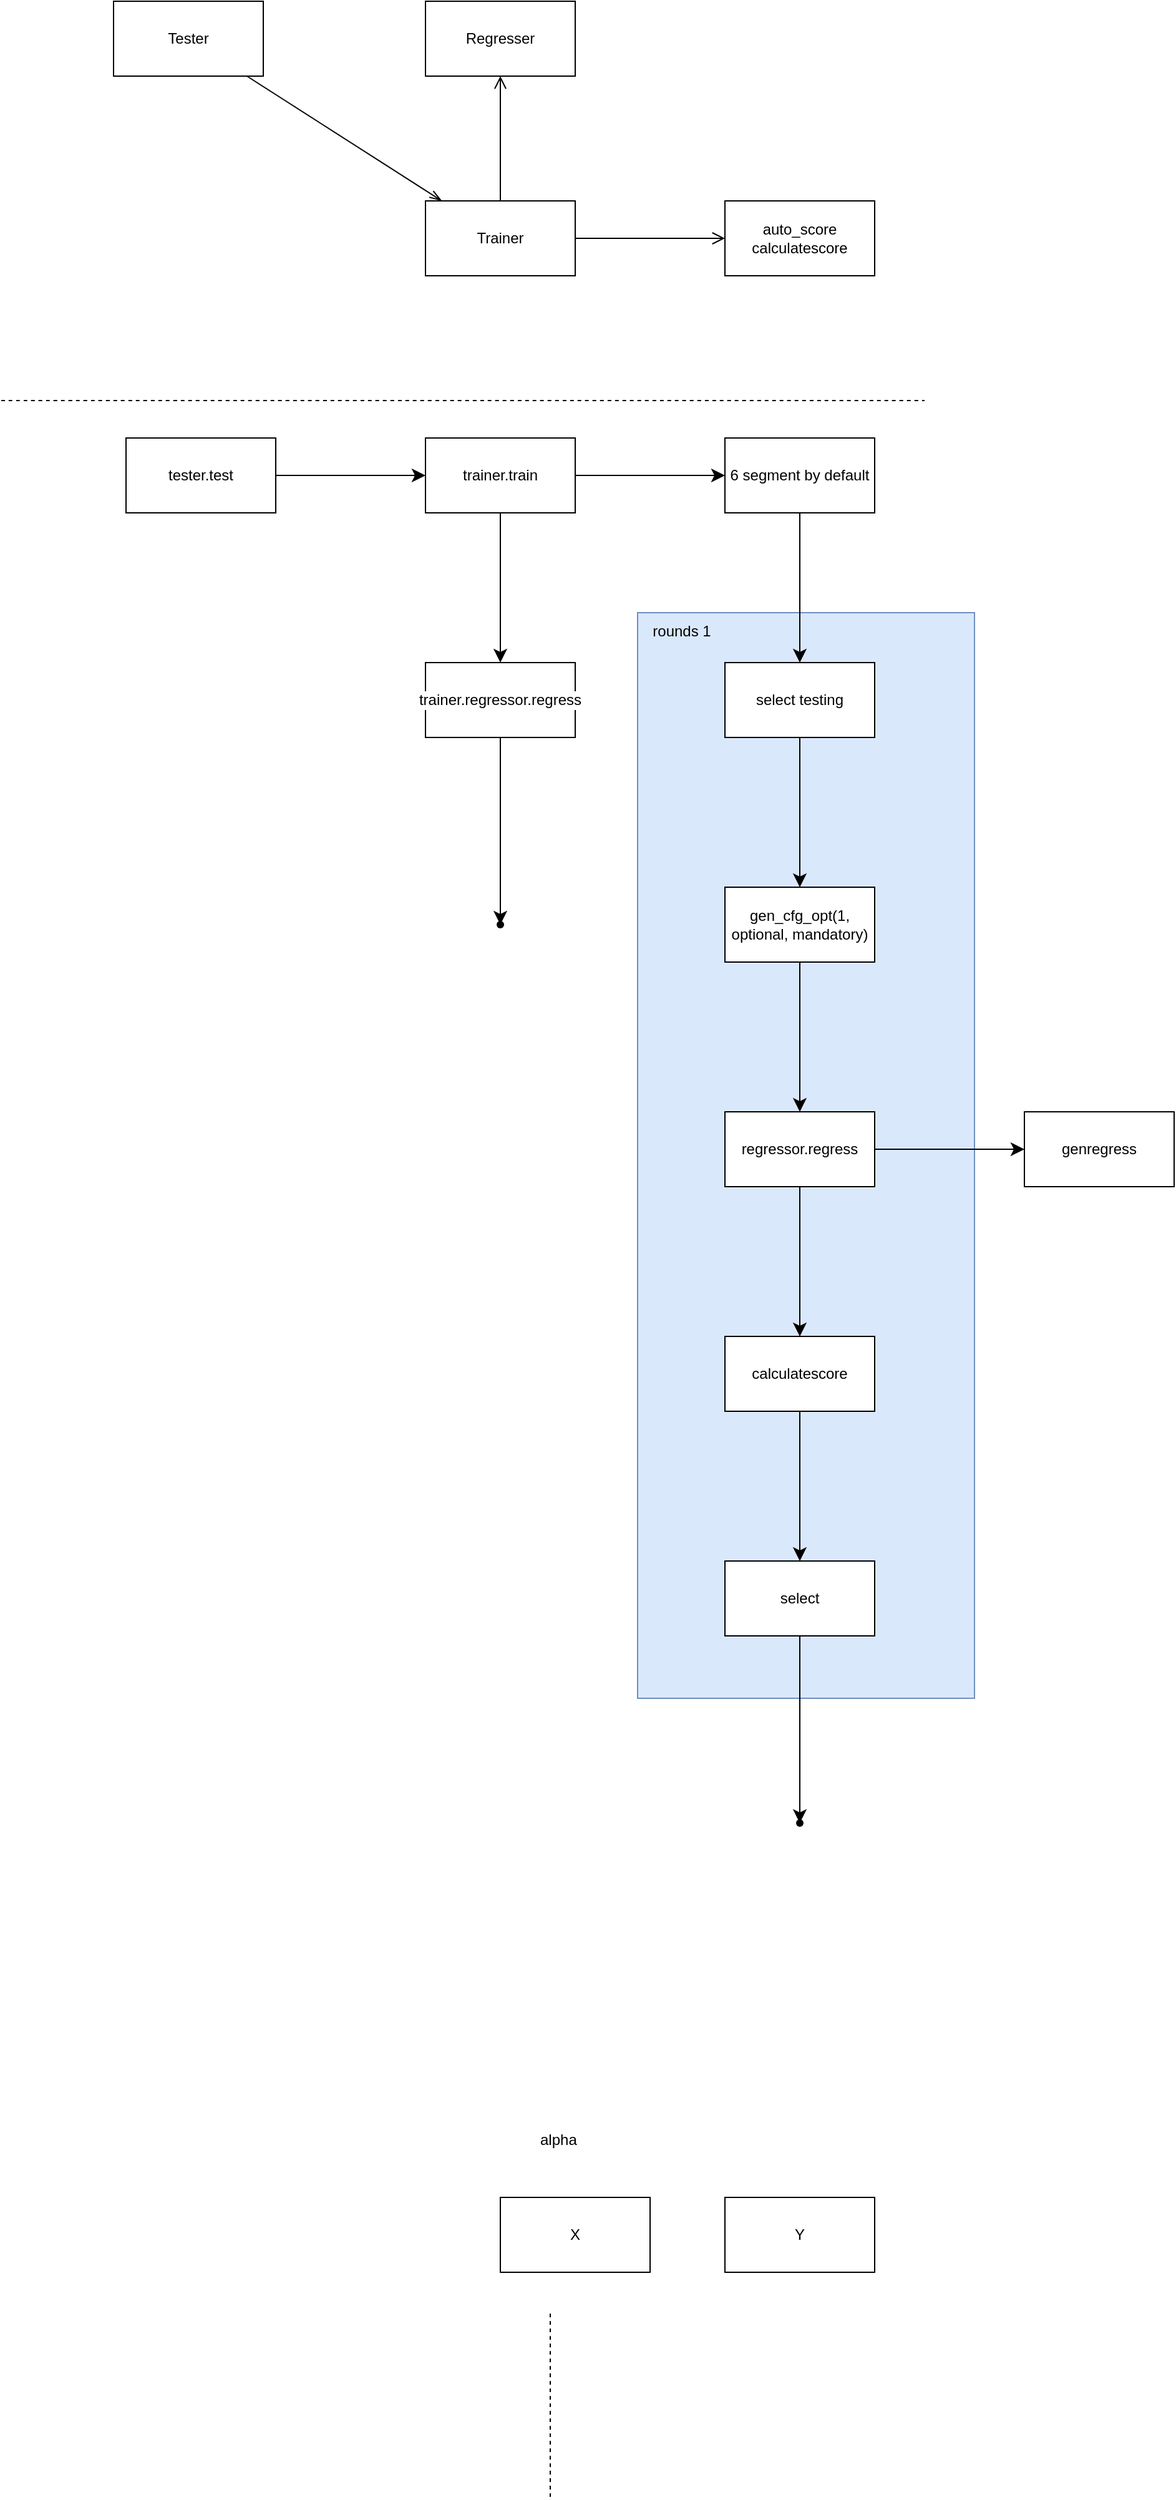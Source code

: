 <mxfile version="24.7.17">
  <diagram name="第 1 页" id="aJdtGroRIL__ZHjgtRHr">
    <mxGraphModel dx="1331" dy="1473" grid="1" gridSize="10" guides="1" tooltips="1" connect="1" arrows="1" fold="1" page="1" pageScale="1" pageWidth="827" pageHeight="1169" math="0" shadow="0">
      <root>
        <mxCell id="0" />
        <mxCell id="1" parent="0" />
        <mxCell id="-Ixc3mLPqkYE0-Hi2vGX-41" value="" style="rounded=0;whiteSpace=wrap;html=1;strokeColor=#6c8ebf;align=center;verticalAlign=middle;fontFamily=Helvetica;fontSize=12;fillColor=#dae8fc;" vertex="1" parent="1">
          <mxGeometry x="570" y="660" width="270" height="870" as="geometry" />
        </mxCell>
        <mxCell id="-Ixc3mLPqkYE0-Hi2vGX-1" value="Regresser" style="rounded=0;whiteSpace=wrap;html=1;" vertex="1" parent="1">
          <mxGeometry x="400" y="170" width="120" height="60" as="geometry" />
        </mxCell>
        <mxCell id="-Ixc3mLPqkYE0-Hi2vGX-3" style="edgeStyle=none;curved=1;rounded=0;orthogonalLoop=1;jettySize=auto;html=1;fontSize=12;startSize=8;endSize=8;endArrow=open;endFill=0;" edge="1" parent="1" source="-Ixc3mLPqkYE0-Hi2vGX-2" target="-Ixc3mLPqkYE0-Hi2vGX-1">
          <mxGeometry relative="1" as="geometry" />
        </mxCell>
        <mxCell id="-Ixc3mLPqkYE0-Hi2vGX-5" value="" style="edgeStyle=none;curved=1;rounded=0;orthogonalLoop=1;jettySize=auto;html=1;fontSize=12;startSize=8;endSize=8;endArrow=open;endFill=0;" edge="1" parent="1" source="-Ixc3mLPqkYE0-Hi2vGX-2" target="-Ixc3mLPqkYE0-Hi2vGX-4">
          <mxGeometry relative="1" as="geometry" />
        </mxCell>
        <mxCell id="-Ixc3mLPqkYE0-Hi2vGX-2" value="Trainer" style="rounded=0;whiteSpace=wrap;html=1;" vertex="1" parent="1">
          <mxGeometry x="400" y="330" width="120" height="60" as="geometry" />
        </mxCell>
        <mxCell id="-Ixc3mLPqkYE0-Hi2vGX-4" value="&lt;div&gt;auto_score&lt;br&gt;&lt;/div&gt;&lt;div&gt;calculatescore&lt;/div&gt;" style="rounded=0;whiteSpace=wrap;html=1;" vertex="1" parent="1">
          <mxGeometry x="640" y="330" width="120" height="60" as="geometry" />
        </mxCell>
        <mxCell id="-Ixc3mLPqkYE0-Hi2vGX-7" style="edgeStyle=none;curved=1;rounded=0;orthogonalLoop=1;jettySize=auto;html=1;fontSize=12;startSize=8;endSize=8;endArrow=openThin;endFill=0;" edge="1" parent="1" source="-Ixc3mLPqkYE0-Hi2vGX-6" target="-Ixc3mLPqkYE0-Hi2vGX-2">
          <mxGeometry relative="1" as="geometry" />
        </mxCell>
        <mxCell id="-Ixc3mLPqkYE0-Hi2vGX-6" value="&lt;div&gt;Tester&lt;/div&gt;" style="rounded=0;whiteSpace=wrap;html=1;" vertex="1" parent="1">
          <mxGeometry x="150" y="170" width="120" height="60" as="geometry" />
        </mxCell>
        <mxCell id="-Ixc3mLPqkYE0-Hi2vGX-8" value="" style="endArrow=none;dashed=1;html=1;rounded=0;fontSize=12;startSize=8;endSize=8;curved=1;" edge="1" parent="1">
          <mxGeometry width="50" height="50" relative="1" as="geometry">
            <mxPoint x="60" y="490" as="sourcePoint" />
            <mxPoint x="800" y="490" as="targetPoint" />
          </mxGeometry>
        </mxCell>
        <mxCell id="-Ixc3mLPqkYE0-Hi2vGX-11" value="" style="edgeStyle=none;curved=1;rounded=0;orthogonalLoop=1;jettySize=auto;html=1;fontSize=12;startSize=8;endSize=8;" edge="1" parent="1" source="-Ixc3mLPqkYE0-Hi2vGX-9" target="-Ixc3mLPqkYE0-Hi2vGX-10">
          <mxGeometry relative="1" as="geometry" />
        </mxCell>
        <mxCell id="-Ixc3mLPqkYE0-Hi2vGX-9" value="tester.test" style="rounded=0;whiteSpace=wrap;html=1;" vertex="1" parent="1">
          <mxGeometry x="160" y="520" width="120" height="60" as="geometry" />
        </mxCell>
        <mxCell id="-Ixc3mLPqkYE0-Hi2vGX-13" value="" style="edgeStyle=none;curved=1;rounded=0;orthogonalLoop=1;jettySize=auto;html=1;fontSize=12;startSize=8;endSize=8;" edge="1" parent="1" source="-Ixc3mLPqkYE0-Hi2vGX-10" target="-Ixc3mLPqkYE0-Hi2vGX-12">
          <mxGeometry relative="1" as="geometry" />
        </mxCell>
        <mxCell id="-Ixc3mLPqkYE0-Hi2vGX-17" value="" style="edgeStyle=none;curved=1;rounded=0;orthogonalLoop=1;jettySize=auto;html=1;fontSize=12;startSize=8;endSize=8;" edge="1" parent="1" source="-Ixc3mLPqkYE0-Hi2vGX-10" target="-Ixc3mLPqkYE0-Hi2vGX-16">
          <mxGeometry relative="1" as="geometry" />
        </mxCell>
        <mxCell id="-Ixc3mLPqkYE0-Hi2vGX-10" value="trainer.train" style="whiteSpace=wrap;html=1;rounded=0;" vertex="1" parent="1">
          <mxGeometry x="400" y="520" width="120" height="60" as="geometry" />
        </mxCell>
        <mxCell id="-Ixc3mLPqkYE0-Hi2vGX-15" value="" style="edgeStyle=none;curved=1;rounded=0;orthogonalLoop=1;jettySize=auto;html=1;fontSize=12;startSize=8;endSize=8;" edge="1" parent="1" source="-Ixc3mLPqkYE0-Hi2vGX-12" target="-Ixc3mLPqkYE0-Hi2vGX-14">
          <mxGeometry relative="1" as="geometry" />
        </mxCell>
        <mxCell id="-Ixc3mLPqkYE0-Hi2vGX-12" value="trainer.regressor.regress" style="whiteSpace=wrap;html=1;rounded=0;labelBackgroundColor=default;" vertex="1" parent="1">
          <mxGeometry x="400" y="700" width="120" height="60" as="geometry" />
        </mxCell>
        <mxCell id="-Ixc3mLPqkYE0-Hi2vGX-14" value="" style="shape=waypoint;sketch=0;size=6;pointerEvents=1;points=[];fillColor=default;resizable=0;rotatable=0;perimeter=centerPerimeter;snapToPoint=1;rounded=0;labelBackgroundColor=default;" vertex="1" parent="1">
          <mxGeometry x="450" y="900" width="20" height="20" as="geometry" />
        </mxCell>
        <mxCell id="-Ixc3mLPqkYE0-Hi2vGX-21" value="" style="edgeStyle=none;curved=1;rounded=0;orthogonalLoop=1;jettySize=auto;html=1;fontFamily=Helvetica;fontSize=12;fontColor=default;startSize=8;endSize=8;" edge="1" parent="1" source="-Ixc3mLPqkYE0-Hi2vGX-16" target="-Ixc3mLPqkYE0-Hi2vGX-20">
          <mxGeometry relative="1" as="geometry" />
        </mxCell>
        <mxCell id="-Ixc3mLPqkYE0-Hi2vGX-16" value="6 segment by default" style="whiteSpace=wrap;html=1;rounded=0;" vertex="1" parent="1">
          <mxGeometry x="640" y="520" width="120" height="60" as="geometry" />
        </mxCell>
        <mxCell id="-Ixc3mLPqkYE0-Hi2vGX-35" value="" style="edgeStyle=none;curved=1;rounded=0;orthogonalLoop=1;jettySize=auto;html=1;fontFamily=Helvetica;fontSize=12;fontColor=default;startSize=8;endSize=8;" edge="1" parent="1" source="-Ixc3mLPqkYE0-Hi2vGX-20" target="-Ixc3mLPqkYE0-Hi2vGX-34">
          <mxGeometry relative="1" as="geometry" />
        </mxCell>
        <mxCell id="-Ixc3mLPqkYE0-Hi2vGX-20" value="select testing" style="whiteSpace=wrap;html=1;rounded=0;" vertex="1" parent="1">
          <mxGeometry x="640" y="700" width="120" height="60" as="geometry" />
        </mxCell>
        <mxCell id="-Ixc3mLPqkYE0-Hi2vGX-27" value="" style="edgeStyle=none;curved=1;rounded=0;orthogonalLoop=1;jettySize=auto;html=1;fontFamily=Helvetica;fontSize=12;fontColor=default;startSize=8;endSize=8;" edge="1" parent="1" source="-Ixc3mLPqkYE0-Hi2vGX-24" target="-Ixc3mLPqkYE0-Hi2vGX-26">
          <mxGeometry relative="1" as="geometry" />
        </mxCell>
        <mxCell id="-Ixc3mLPqkYE0-Hi2vGX-33" value="" style="edgeStyle=none;curved=1;rounded=0;orthogonalLoop=1;jettySize=auto;html=1;fontFamily=Helvetica;fontSize=12;fontColor=default;startSize=8;endSize=8;" edge="1" parent="1" source="-Ixc3mLPqkYE0-Hi2vGX-24" target="-Ixc3mLPqkYE0-Hi2vGX-32">
          <mxGeometry relative="1" as="geometry" />
        </mxCell>
        <mxCell id="-Ixc3mLPqkYE0-Hi2vGX-24" value="regressor.regress" style="whiteSpace=wrap;html=1;rounded=0;" vertex="1" parent="1">
          <mxGeometry x="640" y="1060" width="120" height="60" as="geometry" />
        </mxCell>
        <mxCell id="-Ixc3mLPqkYE0-Hi2vGX-29" value="" style="edgeStyle=none;curved=1;rounded=0;orthogonalLoop=1;jettySize=auto;html=1;fontFamily=Helvetica;fontSize=12;fontColor=default;startSize=8;endSize=8;" edge="1" parent="1" source="-Ixc3mLPqkYE0-Hi2vGX-26" target="-Ixc3mLPqkYE0-Hi2vGX-28">
          <mxGeometry relative="1" as="geometry" />
        </mxCell>
        <mxCell id="-Ixc3mLPqkYE0-Hi2vGX-26" value="calculatescore" style="whiteSpace=wrap;html=1;rounded=0;" vertex="1" parent="1">
          <mxGeometry x="640" y="1240" width="120" height="60" as="geometry" />
        </mxCell>
        <mxCell id="-Ixc3mLPqkYE0-Hi2vGX-31" value="" style="edgeStyle=none;curved=1;rounded=0;orthogonalLoop=1;jettySize=auto;html=1;fontFamily=Helvetica;fontSize=12;fontColor=default;startSize=8;endSize=8;" edge="1" parent="1" source="-Ixc3mLPqkYE0-Hi2vGX-28" target="-Ixc3mLPqkYE0-Hi2vGX-30">
          <mxGeometry relative="1" as="geometry" />
        </mxCell>
        <mxCell id="-Ixc3mLPqkYE0-Hi2vGX-28" value="select" style="whiteSpace=wrap;html=1;rounded=0;" vertex="1" parent="1">
          <mxGeometry x="640" y="1420" width="120" height="60" as="geometry" />
        </mxCell>
        <mxCell id="-Ixc3mLPqkYE0-Hi2vGX-30" value="" style="shape=waypoint;sketch=0;size=6;pointerEvents=1;points=[];fillColor=default;resizable=0;rotatable=0;perimeter=centerPerimeter;snapToPoint=1;rounded=0;" vertex="1" parent="1">
          <mxGeometry x="690" y="1620" width="20" height="20" as="geometry" />
        </mxCell>
        <mxCell id="-Ixc3mLPqkYE0-Hi2vGX-32" value="genregress" style="whiteSpace=wrap;html=1;rounded=0;" vertex="1" parent="1">
          <mxGeometry x="880" y="1060" width="120" height="60" as="geometry" />
        </mxCell>
        <mxCell id="-Ixc3mLPqkYE0-Hi2vGX-40" value="" style="edgeStyle=none;curved=1;rounded=0;orthogonalLoop=1;jettySize=auto;html=1;fontFamily=Helvetica;fontSize=12;fontColor=default;startSize=8;endSize=8;" edge="1" parent="1" source="-Ixc3mLPqkYE0-Hi2vGX-34" target="-Ixc3mLPqkYE0-Hi2vGX-24">
          <mxGeometry relative="1" as="geometry" />
        </mxCell>
        <mxCell id="-Ixc3mLPqkYE0-Hi2vGX-34" value="gen_cfg_opt(1, optional, mandatory)" style="whiteSpace=wrap;html=1;rounded=0;" vertex="1" parent="1">
          <mxGeometry x="640" y="880" width="120" height="60" as="geometry" />
        </mxCell>
        <mxCell id="-Ixc3mLPqkYE0-Hi2vGX-42" value="&lt;div&gt;rounds 1&lt;/div&gt;" style="text;html=1;align=center;verticalAlign=middle;resizable=0;points=[];autosize=1;strokeColor=none;fillColor=none;fontSize=12;fontFamily=Helvetica;fontColor=default;" vertex="1" parent="1">
          <mxGeometry x="570" y="660" width="70" height="30" as="geometry" />
        </mxCell>
        <mxCell id="-Ixc3mLPqkYE0-Hi2vGX-44" value="Y" style="rounded=0;whiteSpace=wrap;html=1;strokeColor=default;align=center;verticalAlign=middle;fontFamily=Helvetica;fontSize=12;fontColor=default;fillColor=default;" vertex="1" parent="1">
          <mxGeometry x="640" y="1930" width="120" height="60" as="geometry" />
        </mxCell>
        <mxCell id="-Ixc3mLPqkYE0-Hi2vGX-45" value="alpha" style="text;whiteSpace=wrap;html=1;fontFamily=Helvetica;fontSize=12;fontColor=default;" vertex="1" parent="1">
          <mxGeometry x="490" y="1870" width="60" height="40" as="geometry" />
        </mxCell>
        <mxCell id="-Ixc3mLPqkYE0-Hi2vGX-46" value="X" style="rounded=0;whiteSpace=wrap;html=1;strokeColor=default;align=center;verticalAlign=middle;fontFamily=Helvetica;fontSize=12;fontColor=default;fillColor=default;" vertex="1" parent="1">
          <mxGeometry x="460" y="1930" width="120" height="60" as="geometry" />
        </mxCell>
        <mxCell id="-Ixc3mLPqkYE0-Hi2vGX-47" value="" style="endArrow=none;dashed=1;html=1;rounded=0;fontFamily=Helvetica;fontSize=12;fontColor=default;startSize=8;endSize=8;curved=1;" edge="1" parent="1">
          <mxGeometry width="50" height="50" relative="1" as="geometry">
            <mxPoint x="500" y="2170" as="sourcePoint" />
            <mxPoint x="500" y="2020" as="targetPoint" />
          </mxGeometry>
        </mxCell>
      </root>
    </mxGraphModel>
  </diagram>
</mxfile>
